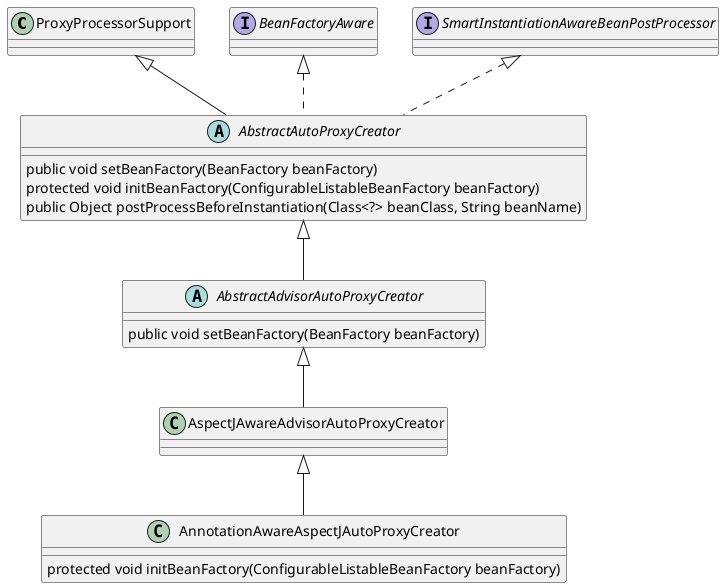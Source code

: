 @startuml


class ProxyProcessorSupport{
}

interface BeanFactoryAware{
}

interface SmartInstantiationAwareBeanPostProcessor{
}

abstract class AbstractAutoProxyCreator{
'   会调用 initBeanFactory 后者在 anno中重写
    public void setBeanFactory(BeanFactory beanFactory)
    protected void initBeanFactory(ConfigurableListableBeanFactory beanFactory)
    public Object postProcessBeforeInstantiation(Class<?> beanClass, String beanName)
}


abstract class AbstractAdvisorAutoProxyCreator{
    public void setBeanFactory(BeanFactory beanFactory)
}

class AspectJAwareAdvisorAutoProxyCreator{
}

class AnnotationAwareAspectJAutoProxyCreator{
    protected void initBeanFactory(ConfigurableListableBeanFactory beanFactory)
}

BeanFactoryAware <|.. AbstractAutoProxyCreator
SmartInstantiationAwareBeanPostProcessor <|.. AbstractAutoProxyCreator
ProxyProcessorSupport <|-- AbstractAutoProxyCreator
AbstractAutoProxyCreator<|-- AbstractAdvisorAutoProxyCreator
AbstractAdvisorAutoProxyCreator <|-- AspectJAwareAdvisorAutoProxyCreator
AspectJAwareAdvisorAutoProxyCreator <|-- AnnotationAwareAspectJAutoProxyCreator
@enduml